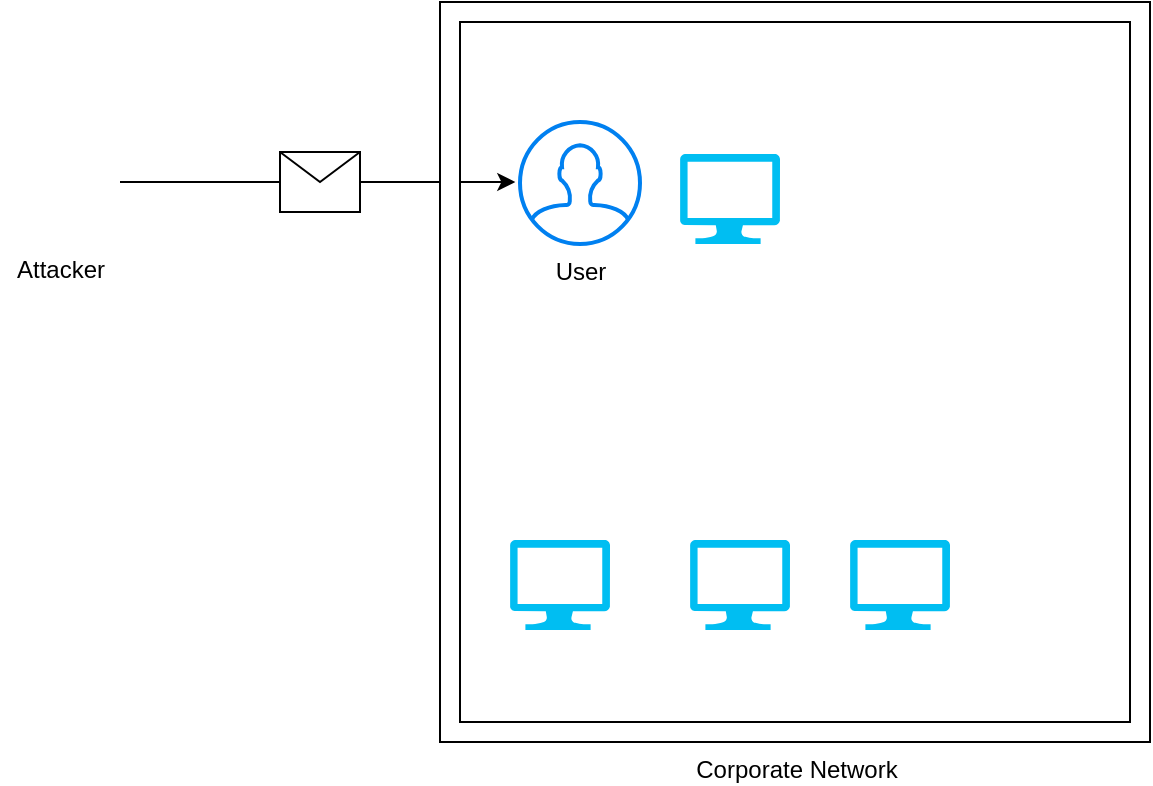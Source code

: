 <mxfile version="20.5.1" type="github">
  <diagram id="Ht1M8jgEwFfnCIfOTk4-" name="Page-1">
    <mxGraphModel dx="735" dy="468" grid="1" gridSize="10" guides="1" tooltips="1" connect="1" arrows="1" fold="1" page="1" pageScale="1" pageWidth="1169" pageHeight="827" math="0" shadow="0">
      <root>
        <mxCell id="0" />
        <mxCell id="1" parent="0" />
        <mxCell id="jiyVCTPhfHM_c6IX0NZL-1" value="Attacker" style="shape=image;html=1;verticalAlign=top;verticalLabelPosition=bottom;labelBackgroundColor=#ffffff;imageAspect=0;aspect=fixed;image=https://cdn0.iconfinder.com/data/icons/kameleon-free-pack-rounded/110/Hacker-128.png" vertex="1" parent="1">
          <mxGeometry x="100" y="160" width="60" height="60" as="geometry" />
        </mxCell>
        <mxCell id="jiyVCTPhfHM_c6IX0NZL-3" value="User" style="html=1;verticalLabelPosition=bottom;align=center;labelBackgroundColor=#ffffff;verticalAlign=top;strokeWidth=2;strokeColor=#0080F0;shadow=0;dashed=0;shape=mxgraph.ios7.icons.user;" vertex="1" parent="1">
          <mxGeometry x="360" y="160" width="60" height="61" as="geometry" />
        </mxCell>
        <mxCell id="jiyVCTPhfHM_c6IX0NZL-4" value="" style="endArrow=classic;html=1;rounded=0;exitX=1;exitY=0.5;exitDx=0;exitDy=0;entryX=-0.039;entryY=0.492;entryDx=0;entryDy=0;entryPerimeter=0;" edge="1" parent="1" source="jiyVCTPhfHM_c6IX0NZL-1" target="jiyVCTPhfHM_c6IX0NZL-3">
          <mxGeometry relative="1" as="geometry">
            <mxPoint x="200" y="160" as="sourcePoint" />
            <mxPoint x="300" y="160" as="targetPoint" />
          </mxGeometry>
        </mxCell>
        <mxCell id="jiyVCTPhfHM_c6IX0NZL-5" value="" style="shape=message;html=1;outlineConnect=0;" vertex="1" parent="jiyVCTPhfHM_c6IX0NZL-4">
          <mxGeometry width="40" height="30" relative="1" as="geometry">
            <mxPoint x="-19" y="-15" as="offset" />
          </mxGeometry>
        </mxCell>
        <mxCell id="jiyVCTPhfHM_c6IX0NZL-6" value="" style="verticalLabelPosition=bottom;html=1;verticalAlign=top;align=center;strokeColor=none;fillColor=#00BEF2;shape=mxgraph.azure.computer;pointerEvents=1;" vertex="1" parent="1">
          <mxGeometry x="440" y="176" width="50" height="45" as="geometry" />
        </mxCell>
        <mxCell id="jiyVCTPhfHM_c6IX0NZL-18" value="" style="verticalLabelPosition=bottom;html=1;verticalAlign=top;align=center;strokeColor=none;fillColor=#00BEF2;shape=mxgraph.azure.computer;pointerEvents=1;" vertex="1" parent="1">
          <mxGeometry x="525" y="369" width="50" height="45" as="geometry" />
        </mxCell>
        <mxCell id="jiyVCTPhfHM_c6IX0NZL-19" value="" style="verticalLabelPosition=bottom;html=1;verticalAlign=top;align=center;strokeColor=none;fillColor=#00BEF2;shape=mxgraph.azure.computer;pointerEvents=1;" vertex="1" parent="1">
          <mxGeometry x="355" y="369" width="50" height="45" as="geometry" />
        </mxCell>
        <mxCell id="jiyVCTPhfHM_c6IX0NZL-20" value="" style="verticalLabelPosition=bottom;html=1;verticalAlign=top;align=center;strokeColor=none;fillColor=#00BEF2;shape=mxgraph.azure.computer;pointerEvents=1;" vertex="1" parent="1">
          <mxGeometry x="445" y="369" width="50" height="45" as="geometry" />
        </mxCell>
        <mxCell id="jiyVCTPhfHM_c6IX0NZL-21" value="Corporate Network" style="verticalLabelPosition=bottom;verticalAlign=top;html=1;shape=mxgraph.basic.frame;dx=10;" vertex="1" parent="1">
          <mxGeometry x="320" y="100" width="355" height="370" as="geometry" />
        </mxCell>
      </root>
    </mxGraphModel>
  </diagram>
</mxfile>
